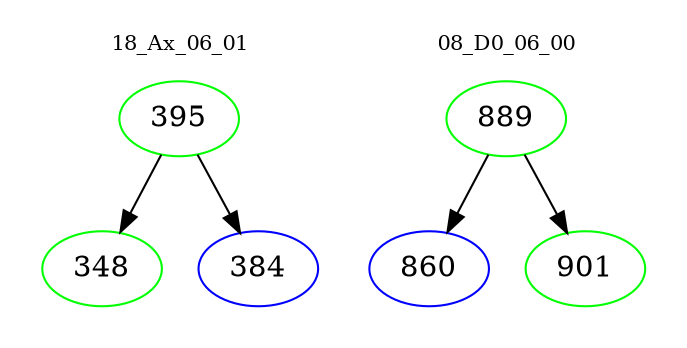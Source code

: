 digraph{
subgraph cluster_0 {
color = white
label = "18_Ax_06_01";
fontsize=10;
T0_395 [label="395", color="green"]
T0_395 -> T0_348 [color="black"]
T0_348 [label="348", color="green"]
T0_395 -> T0_384 [color="black"]
T0_384 [label="384", color="blue"]
}
subgraph cluster_1 {
color = white
label = "08_D0_06_00";
fontsize=10;
T1_889 [label="889", color="green"]
T1_889 -> T1_860 [color="black"]
T1_860 [label="860", color="blue"]
T1_889 -> T1_901 [color="black"]
T1_901 [label="901", color="green"]
}
}
